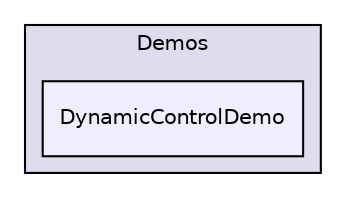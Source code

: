 digraph "bullet/bullet-2.82-r2704/Demos/DynamicControlDemo" {
  compound=true
  node [ fontsize="10", fontname="Helvetica"];
  edge [ labelfontsize="10", labelfontname="Helvetica"];
  subgraph clusterdir_fbeee990c6fb95278eb756dfe9f9c37f {
    graph [ bgcolor="#ddddee", pencolor="black", label="Demos" fontname="Helvetica", fontsize="10", URL="dir_fbeee990c6fb95278eb756dfe9f9c37f.html"]
  dir_4967edcc1f577ab6d7aa89e92b262081 [shape=box, label="DynamicControlDemo", style="filled", fillcolor="#eeeeff", pencolor="black", URL="dir_4967edcc1f577ab6d7aa89e92b262081.html"];
  }
}
